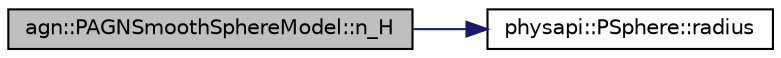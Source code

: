 digraph "agn::PAGNSmoothSphereModel::n_H"
{
 // LATEX_PDF_SIZE
  edge [fontname="Helvetica",fontsize="10",labelfontname="Helvetica",labelfontsize="10"];
  node [fontname="Helvetica",fontsize="10",shape=record];
  rankdir="LR";
  Node1 [label="agn::PAGNSmoothSphereModel::n_H",height=0.2,width=0.4,color="black", fillcolor="grey75", style="filled", fontcolor="black",tooltip=" "];
  Node1 -> Node2 [color="midnightblue",fontsize="10",style="solid",fontname="Helvetica"];
  Node2 [label="physapi::PSphere::radius",height=0.2,width=0.4,color="black", fillcolor="white", style="filled",URL="$classphysapi_1_1_p_sphere.html#a0348f7a848c80db8e0a4532b866cc135",tooltip=" "];
}
